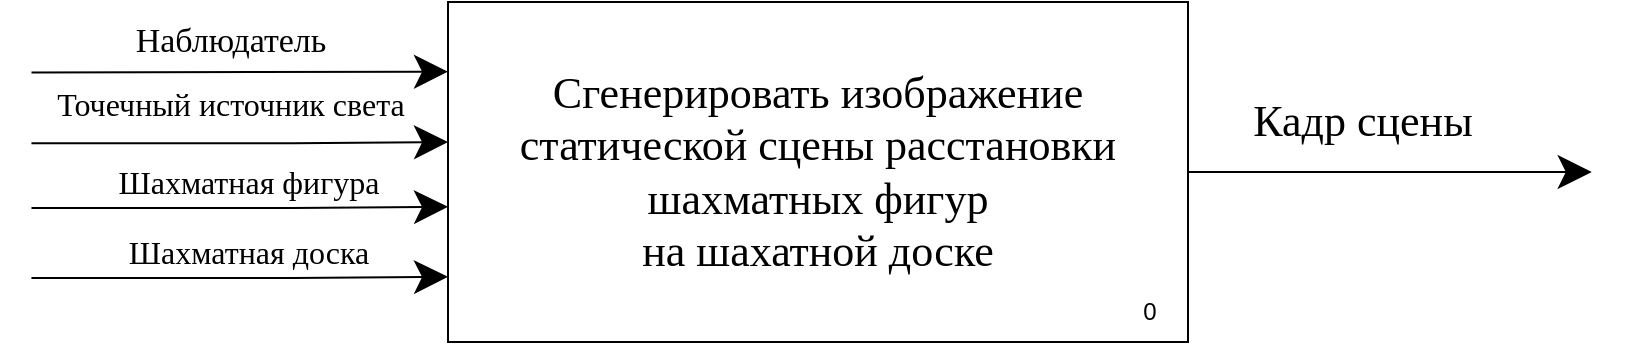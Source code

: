 <mxfile version="21.6.8" type="device">
  <diagram name="Страница — 1" id="eH0B66FrLYCeLPpcuGLJ">
    <mxGraphModel dx="878" dy="1676" grid="1" gridSize="10" guides="1" tooltips="1" connect="1" arrows="1" fold="1" page="1" pageScale="1" pageWidth="827" pageHeight="583" math="0" shadow="0">
      <root>
        <mxCell id="0" />
        <mxCell id="1" parent="0" />
        <mxCell id="LFXKyJjB-0gA13-Qk9Hq-1" value="&lt;font style=&quot;font-size: 22px;&quot;&gt;&lt;font face=&quot;Times New Roman&quot;&gt;Сгенерировать изображение&lt;br&gt;статической сцены расстановки шахматных фигур&lt;br&gt;на шахатной доске&lt;/font&gt;&lt;br&gt;&lt;/font&gt;" style="rounded=0;whiteSpace=wrap;html=1;" vertex="1" parent="1">
          <mxGeometry x="229" y="160" width="370" height="170" as="geometry" />
        </mxCell>
        <mxCell id="LFXKyJjB-0gA13-Qk9Hq-3" value="" style="endArrow=classic;html=1;rounded=0;entryX=-0.002;entryY=0.08;entryDx=0;entryDy=0;entryPerimeter=0;endSize=14;" edge="1" parent="1">
          <mxGeometry width="50" height="50" relative="1" as="geometry">
            <mxPoint x="20.74" y="195.22" as="sourcePoint" />
            <mxPoint x="229.0" y="194.82" as="targetPoint" />
          </mxGeometry>
        </mxCell>
        <mxCell id="LFXKyJjB-0gA13-Qk9Hq-7" value="Наблюдатель" style="edgeLabel;html=1;align=center;verticalAlign=middle;resizable=0;points=[];fontSize=17;fontFamily=Times New Roman;" vertex="1" connectable="0" parent="LFXKyJjB-0gA13-Qk9Hq-3">
          <mxGeometry x="0.117" y="3" relative="1" as="geometry">
            <mxPoint x="-17" y="-12" as="offset" />
          </mxGeometry>
        </mxCell>
        <mxCell id="LFXKyJjB-0gA13-Qk9Hq-4" value="" style="endArrow=classic;html=1;rounded=0;exitX=1;exitY=0.5;exitDx=0;exitDy=0;endSize=14;" edge="1" parent="1" source="LFXKyJjB-0gA13-Qk9Hq-1">
          <mxGeometry width="50" height="50" relative="1" as="geometry">
            <mxPoint x="640" y="300" as="sourcePoint" />
            <mxPoint x="800.87" y="245" as="targetPoint" />
          </mxGeometry>
        </mxCell>
        <mxCell id="LFXKyJjB-0gA13-Qk9Hq-5" value="&lt;font face=&quot;Times New Roman&quot; style=&quot;font-size: 22px;&quot;&gt;Кадр сцены&lt;/font&gt;" style="edgeLabel;html=1;align=center;verticalAlign=middle;resizable=0;points=[];" vertex="1" connectable="0" parent="LFXKyJjB-0gA13-Qk9Hq-4">
          <mxGeometry x="-0.093" y="-2" relative="1" as="geometry">
            <mxPoint x="-5" y="-27" as="offset" />
          </mxGeometry>
        </mxCell>
        <mxCell id="LFXKyJjB-0gA13-Qk9Hq-8" value="" style="endArrow=classic;html=1;rounded=0;entryX=0.001;entryY=0.153;entryDx=0;entryDy=0;entryPerimeter=0;fontSize=22;endSize=14;" edge="1" parent="1">
          <mxGeometry width="50" height="50" relative="1" as="geometry">
            <mxPoint x="20.725" y="230.57" as="sourcePoint" />
            <mxPoint x="229.0" y="230.0" as="targetPoint" />
            <Array as="points">
              <mxPoint x="151.48" y="230.57" />
            </Array>
          </mxGeometry>
        </mxCell>
        <mxCell id="LFXKyJjB-0gA13-Qk9Hq-9" value="Точечный источник света" style="edgeLabel;html=1;align=center;verticalAlign=middle;resizable=0;points=[];fontSize=16;fontFamily=Times New Roman;" vertex="1" connectable="0" parent="LFXKyJjB-0gA13-Qk9Hq-8">
          <mxGeometry x="0.291" relative="1" as="geometry">
            <mxPoint x="-35" y="-20" as="offset" />
          </mxGeometry>
        </mxCell>
        <mxCell id="LFXKyJjB-0gA13-Qk9Hq-10" value="" style="endArrow=classic;html=1;rounded=0;entryX=0.001;entryY=0.153;entryDx=0;entryDy=0;entryPerimeter=0;fontSize=22;endSize=14;" edge="1" parent="1">
          <mxGeometry width="50" height="50" relative="1" as="geometry">
            <mxPoint x="20.725" y="263.0" as="sourcePoint" />
            <mxPoint x="229.0" y="262.43" as="targetPoint" />
            <Array as="points">
              <mxPoint x="151.48" y="263.0" />
            </Array>
          </mxGeometry>
        </mxCell>
        <mxCell id="LFXKyJjB-0gA13-Qk9Hq-13" value="Шахматная фигура" style="edgeLabel;html=1;align=center;verticalAlign=middle;resizable=0;points=[];fontFamily=Times New Roman;fontSize=16;" vertex="1" connectable="0" parent="LFXKyJjB-0gA13-Qk9Hq-10">
          <mxGeometry x="0.053" y="1" relative="1" as="geometry">
            <mxPoint x="-1" y="-12" as="offset" />
          </mxGeometry>
        </mxCell>
        <mxCell id="LFXKyJjB-0gA13-Qk9Hq-16" value="" style="endArrow=classic;html=1;rounded=0;entryX=0.001;entryY=0.153;entryDx=0;entryDy=0;entryPerimeter=0;fontSize=22;endSize=14;" edge="1" parent="1">
          <mxGeometry width="50" height="50" relative="1" as="geometry">
            <mxPoint x="20.725" y="298.0" as="sourcePoint" />
            <mxPoint x="229.0" y="297.43" as="targetPoint" />
            <Array as="points">
              <mxPoint x="151.48" y="298.0" />
            </Array>
          </mxGeometry>
        </mxCell>
        <mxCell id="LFXKyJjB-0gA13-Qk9Hq-17" value="Шахматная доска" style="edgeLabel;html=1;align=center;verticalAlign=middle;resizable=0;points=[];fontFamily=Times New Roman;fontSize=16;" vertex="1" connectable="0" parent="LFXKyJjB-0gA13-Qk9Hq-16">
          <mxGeometry x="0.053" y="1" relative="1" as="geometry">
            <mxPoint x="-1" y="-12" as="offset" />
          </mxGeometry>
        </mxCell>
        <mxCell id="LFXKyJjB-0gA13-Qk9Hq-18" value="0" style="text;html=1;strokeColor=none;fillColor=none;align=center;verticalAlign=middle;whiteSpace=wrap;rounded=0;" vertex="1" parent="1">
          <mxGeometry x="550" y="300" width="60" height="30" as="geometry" />
        </mxCell>
      </root>
    </mxGraphModel>
  </diagram>
</mxfile>
